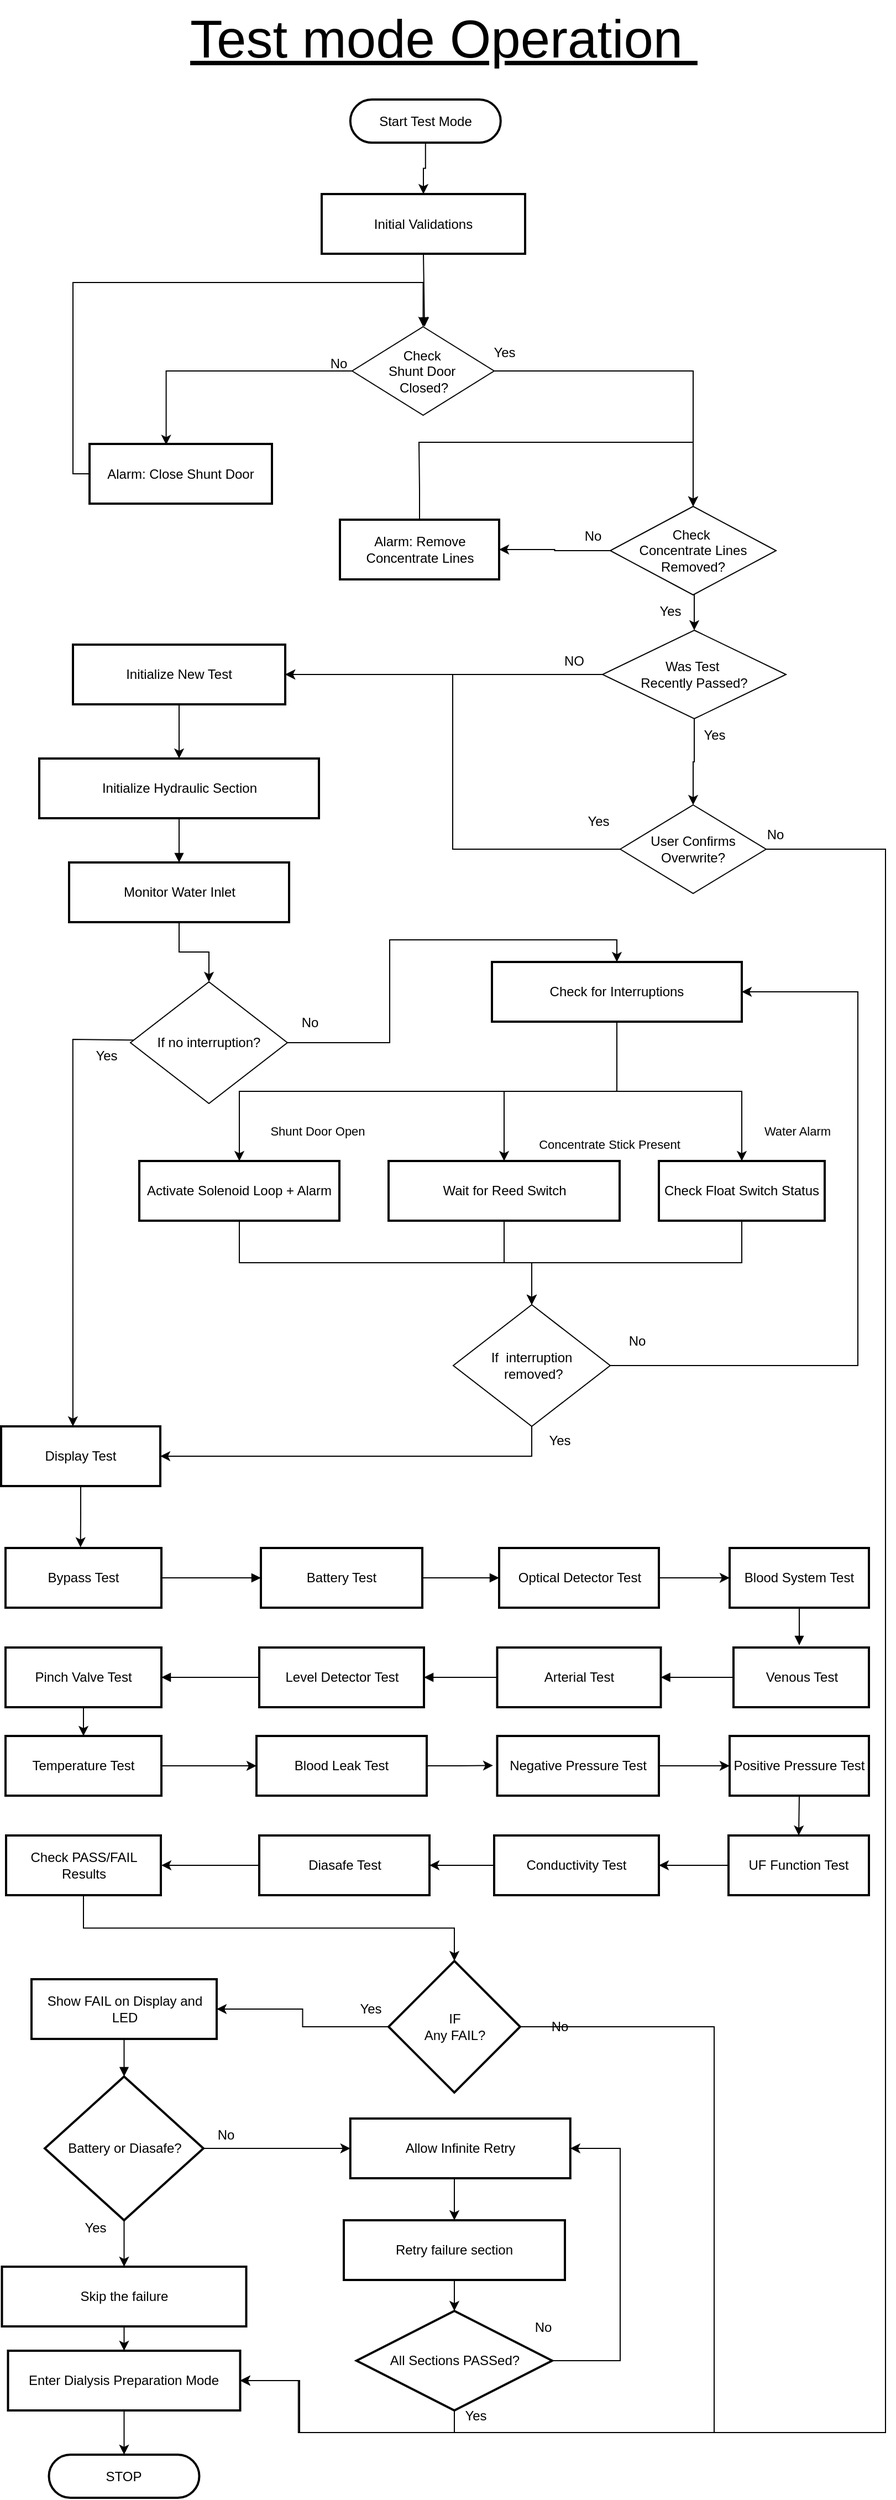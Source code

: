 <mxfile version="28.1.0">
  <diagram id="C5RBs43oDa-KdzZeNtuy" name="Page-1">
    <mxGraphModel dx="3700" dy="1187" grid="1" gridSize="10" guides="1" tooltips="1" connect="1" arrows="1" fold="1" page="1" pageScale="1" pageWidth="827" pageHeight="1169" math="0" shadow="0">
      <root>
        <mxCell id="WIyWlLk6GJQsqaUBKTNV-0" />
        <mxCell id="WIyWlLk6GJQsqaUBKTNV-1" parent="WIyWlLk6GJQsqaUBKTNV-0" />
        <mxCell id="Jzn48lCf-uYelpz_UCFh-187" style="edgeStyle=orthogonalEdgeStyle;rounded=0;orthogonalLoop=1;jettySize=auto;html=1;exitX=0.5;exitY=1;exitDx=0;exitDy=0;entryX=0.5;entryY=0;entryDx=0;entryDy=0;" edge="1" parent="WIyWlLk6GJQsqaUBKTNV-1" source="XrAWU-woMyLjjpwO-lfF-2" target="XrAWU-woMyLjjpwO-lfF-3">
          <mxGeometry relative="1" as="geometry" />
        </mxCell>
        <mxCell id="XrAWU-woMyLjjpwO-lfF-2" value="Start Test Mode" style="rounded=1;whiteSpace=wrap;arcSize=50;strokeWidth=2;" parent="WIyWlLk6GJQsqaUBKTNV-1" vertex="1">
          <mxGeometry x="329.89" y="90" width="136" height="39" as="geometry" />
        </mxCell>
        <mxCell id="XrAWU-woMyLjjpwO-lfF-3" value="Initial Validations" style="whiteSpace=wrap;strokeWidth=2;" parent="WIyWlLk6GJQsqaUBKTNV-1" vertex="1">
          <mxGeometry x="304" y="175.5" width="184" height="54" as="geometry" />
        </mxCell>
        <mxCell id="Jzn48lCf-uYelpz_UCFh-173" style="edgeStyle=orthogonalEdgeStyle;rounded=0;orthogonalLoop=1;jettySize=auto;html=1;exitX=0;exitY=0.5;exitDx=0;exitDy=0;entryX=0.5;entryY=0;entryDx=0;entryDy=0;" edge="1" parent="WIyWlLk6GJQsqaUBKTNV-1" source="XrAWU-woMyLjjpwO-lfF-5" target="Jzn48lCf-uYelpz_UCFh-170">
          <mxGeometry relative="1" as="geometry">
            <Array as="points">
              <mxPoint x="79" y="428.5" />
              <mxPoint x="79" y="255.5" />
              <mxPoint x="396" y="255.5" />
            </Array>
          </mxGeometry>
        </mxCell>
        <mxCell id="XrAWU-woMyLjjpwO-lfF-5" value="Alarm: Close Shunt Door" style="whiteSpace=wrap;strokeWidth=2;" parent="WIyWlLk6GJQsqaUBKTNV-1" vertex="1">
          <mxGeometry x="94" y="401.5" width="165" height="54" as="geometry" />
        </mxCell>
        <mxCell id="Jzn48lCf-uYelpz_UCFh-60" style="edgeStyle=orthogonalEdgeStyle;rounded=0;orthogonalLoop=1;jettySize=auto;html=1;exitX=0.5;exitY=1;exitDx=0;exitDy=0;entryX=0.5;entryY=0;entryDx=0;entryDy=0;" edge="1" parent="WIyWlLk6GJQsqaUBKTNV-1" source="Jzn48lCf-uYelpz_UCFh-61" target="Jzn48lCf-uYelpz_UCFh-64">
          <mxGeometry relative="1" as="geometry">
            <mxPoint x="605" y="584" as="sourcePoint" />
            <mxPoint x="606" y="660" as="targetPoint" />
          </mxGeometry>
        </mxCell>
        <mxCell id="Jzn48lCf-uYelpz_UCFh-176" style="edgeStyle=orthogonalEdgeStyle;rounded=0;orthogonalLoop=1;jettySize=auto;html=1;exitX=0.5;exitY=0;exitDx=0;exitDy=0;entryX=0.5;entryY=0;entryDx=0;entryDy=0;" edge="1" parent="WIyWlLk6GJQsqaUBKTNV-1" source="XrAWU-woMyLjjpwO-lfF-7" target="Jzn48lCf-uYelpz_UCFh-61">
          <mxGeometry relative="1" as="geometry">
            <Array as="points">
              <mxPoint x="393" y="443" />
              <mxPoint x="392" y="443" />
              <mxPoint x="392" y="400" />
              <mxPoint x="640" y="400" />
            </Array>
          </mxGeometry>
        </mxCell>
        <mxCell id="XrAWU-woMyLjjpwO-lfF-7" value="Alarm: Remove Concentrate Lines" style="whiteSpace=wrap;strokeWidth=2;" parent="WIyWlLk6GJQsqaUBKTNV-1" vertex="1">
          <mxGeometry x="320.5" y="470" width="144" height="54" as="geometry" />
        </mxCell>
        <mxCell id="Jzn48lCf-uYelpz_UCFh-72" style="edgeStyle=orthogonalEdgeStyle;rounded=0;orthogonalLoop=1;jettySize=auto;html=1;exitX=0.5;exitY=1;exitDx=0;exitDy=0;entryX=0.5;entryY=0;entryDx=0;entryDy=0;" edge="1" parent="WIyWlLk6GJQsqaUBKTNV-1" source="XrAWU-woMyLjjpwO-lfF-9" target="XrAWU-woMyLjjpwO-lfF-12">
          <mxGeometry relative="1" as="geometry" />
        </mxCell>
        <mxCell id="XrAWU-woMyLjjpwO-lfF-9" value="Initialize New Test" style="whiteSpace=wrap;strokeWidth=2;" parent="WIyWlLk6GJQsqaUBKTNV-1" vertex="1">
          <mxGeometry x="79" y="583" width="192" height="54" as="geometry" />
        </mxCell>
        <mxCell id="Jzn48lCf-uYelpz_UCFh-8" value="" style="edgeStyle=orthogonalEdgeStyle;rounded=0;orthogonalLoop=1;jettySize=auto;html=1;" edge="1" parent="WIyWlLk6GJQsqaUBKTNV-1" source="XrAWU-woMyLjjpwO-lfF-11" target="Jzn48lCf-uYelpz_UCFh-7">
          <mxGeometry relative="1" as="geometry" />
        </mxCell>
        <mxCell id="XrAWU-woMyLjjpwO-lfF-11" value="Enter Dialysis Preparation Mode" style="whiteSpace=wrap;strokeWidth=2;" parent="WIyWlLk6GJQsqaUBKTNV-1" vertex="1">
          <mxGeometry x="20.25" y="2126" width="210" height="54" as="geometry" />
        </mxCell>
        <mxCell id="XrAWU-woMyLjjpwO-lfF-12" value="Initialize Hydraulic Section" style="whiteSpace=wrap;strokeWidth=2;" parent="WIyWlLk6GJQsqaUBKTNV-1" vertex="1">
          <mxGeometry x="48.5" y="686" width="253" height="54" as="geometry" />
        </mxCell>
        <mxCell id="Jzn48lCf-uYelpz_UCFh-0" value="" style="edgeStyle=orthogonalEdgeStyle;rounded=0;orthogonalLoop=1;jettySize=auto;html=1;entryX=0.5;entryY=0;entryDx=0;entryDy=0;" edge="1" parent="WIyWlLk6GJQsqaUBKTNV-1" source="XrAWU-woMyLjjpwO-lfF-13" target="XrAWU-woMyLjjpwO-lfF-90">
          <mxGeometry relative="1" as="geometry" />
        </mxCell>
        <mxCell id="XrAWU-woMyLjjpwO-lfF-13" value="Monitor Water Inlet" style="whiteSpace=wrap;strokeWidth=2;" parent="WIyWlLk6GJQsqaUBKTNV-1" vertex="1">
          <mxGeometry x="75.5" y="780" width="199" height="54" as="geometry" />
        </mxCell>
        <mxCell id="Jzn48lCf-uYelpz_UCFh-77" style="edgeStyle=orthogonalEdgeStyle;rounded=0;orthogonalLoop=1;jettySize=auto;html=1;exitX=0.5;exitY=1;exitDx=0;exitDy=0;entryX=0.5;entryY=0;entryDx=0;entryDy=0;" edge="1" parent="WIyWlLk6GJQsqaUBKTNV-1" source="XrAWU-woMyLjjpwO-lfF-14" target="XrAWU-woMyLjjpwO-lfF-15">
          <mxGeometry relative="1" as="geometry" />
        </mxCell>
        <mxCell id="Jzn48lCf-uYelpz_UCFh-78" style="edgeStyle=orthogonalEdgeStyle;rounded=0;orthogonalLoop=1;jettySize=auto;html=1;exitX=0.5;exitY=1;exitDx=0;exitDy=0;entryX=0.5;entryY=0;entryDx=0;entryDy=0;" edge="1" parent="WIyWlLk6GJQsqaUBKTNV-1" source="XrAWU-woMyLjjpwO-lfF-14" target="XrAWU-woMyLjjpwO-lfF-16">
          <mxGeometry relative="1" as="geometry" />
        </mxCell>
        <mxCell id="Jzn48lCf-uYelpz_UCFh-79" style="edgeStyle=orthogonalEdgeStyle;rounded=0;orthogonalLoop=1;jettySize=auto;html=1;exitX=0.5;exitY=1;exitDx=0;exitDy=0;" edge="1" parent="WIyWlLk6GJQsqaUBKTNV-1" source="XrAWU-woMyLjjpwO-lfF-14" target="XrAWU-woMyLjjpwO-lfF-17">
          <mxGeometry relative="1" as="geometry" />
        </mxCell>
        <mxCell id="XrAWU-woMyLjjpwO-lfF-14" value="Check for Interruptions" style="whiteSpace=wrap;strokeWidth=2;" parent="WIyWlLk6GJQsqaUBKTNV-1" vertex="1">
          <mxGeometry x="458" y="870" width="226" height="54" as="geometry" />
        </mxCell>
        <mxCell id="Jzn48lCf-uYelpz_UCFh-163" style="edgeStyle=orthogonalEdgeStyle;rounded=0;orthogonalLoop=1;jettySize=auto;html=1;exitX=0.5;exitY=1;exitDx=0;exitDy=0;entryX=0.5;entryY=0;entryDx=0;entryDy=0;" edge="1" parent="WIyWlLk6GJQsqaUBKTNV-1" source="XrAWU-woMyLjjpwO-lfF-15" target="Jzn48lCf-uYelpz_UCFh-80">
          <mxGeometry relative="1" as="geometry" />
        </mxCell>
        <mxCell id="XrAWU-woMyLjjpwO-lfF-15" value="Activate Solenoid Loop + Alarm" style="whiteSpace=wrap;strokeWidth=2;" parent="WIyWlLk6GJQsqaUBKTNV-1" vertex="1">
          <mxGeometry x="139" y="1050" width="181" height="54" as="geometry" />
        </mxCell>
        <mxCell id="Jzn48lCf-uYelpz_UCFh-81" style="edgeStyle=orthogonalEdgeStyle;rounded=0;orthogonalLoop=1;jettySize=auto;html=1;exitX=0.5;exitY=1;exitDx=0;exitDy=0;entryX=0.5;entryY=0;entryDx=0;entryDy=0;" edge="1" parent="WIyWlLk6GJQsqaUBKTNV-1" source="XrAWU-woMyLjjpwO-lfF-16" target="Jzn48lCf-uYelpz_UCFh-80">
          <mxGeometry relative="1" as="geometry">
            <Array as="points">
              <mxPoint x="469" y="1142" />
              <mxPoint x="494" y="1142" />
            </Array>
          </mxGeometry>
        </mxCell>
        <mxCell id="XrAWU-woMyLjjpwO-lfF-16" value="Wait for Reed Switch" style="whiteSpace=wrap;strokeWidth=2;" parent="WIyWlLk6GJQsqaUBKTNV-1" vertex="1">
          <mxGeometry x="364.5" y="1050" width="209" height="54" as="geometry" />
        </mxCell>
        <mxCell id="Jzn48lCf-uYelpz_UCFh-164" style="edgeStyle=orthogonalEdgeStyle;rounded=0;orthogonalLoop=1;jettySize=auto;html=1;exitX=0.5;exitY=1;exitDx=0;exitDy=0;entryX=0.5;entryY=0;entryDx=0;entryDy=0;" edge="1" parent="WIyWlLk6GJQsqaUBKTNV-1" source="XrAWU-woMyLjjpwO-lfF-17" target="Jzn48lCf-uYelpz_UCFh-80">
          <mxGeometry relative="1" as="geometry" />
        </mxCell>
        <mxCell id="XrAWU-woMyLjjpwO-lfF-17" value="Check Float Switch Status" style="whiteSpace=wrap;strokeWidth=2;" parent="WIyWlLk6GJQsqaUBKTNV-1" vertex="1">
          <mxGeometry x="609" y="1050" width="150" height="54" as="geometry" />
        </mxCell>
        <mxCell id="Jzn48lCf-uYelpz_UCFh-86" style="edgeStyle=orthogonalEdgeStyle;rounded=0;orthogonalLoop=1;jettySize=auto;html=1;exitX=0.5;exitY=1;exitDx=0;exitDy=0;entryX=0.481;entryY=-0.012;entryDx=0;entryDy=0;entryPerimeter=0;" edge="1" parent="WIyWlLk6GJQsqaUBKTNV-1" source="XrAWU-woMyLjjpwO-lfF-19" target="XrAWU-woMyLjjpwO-lfF-20">
          <mxGeometry relative="1" as="geometry" />
        </mxCell>
        <mxCell id="XrAWU-woMyLjjpwO-lfF-19" value="Display Test" style="whiteSpace=wrap;strokeWidth=2;" parent="WIyWlLk6GJQsqaUBKTNV-1" vertex="1">
          <mxGeometry x="14" y="1290" width="144" height="54" as="geometry" />
        </mxCell>
        <mxCell id="XrAWU-woMyLjjpwO-lfF-20" value="Bypass Test" style="whiteSpace=wrap;strokeWidth=2;" parent="WIyWlLk6GJQsqaUBKTNV-1" vertex="1">
          <mxGeometry x="18" y="1400" width="141" height="54" as="geometry" />
        </mxCell>
        <mxCell id="XrAWU-woMyLjjpwO-lfF-21" value="Battery Test" style="whiteSpace=wrap;strokeWidth=2;" parent="WIyWlLk6GJQsqaUBKTNV-1" vertex="1">
          <mxGeometry x="249" y="1400" width="146" height="54" as="geometry" />
        </mxCell>
        <mxCell id="Jzn48lCf-uYelpz_UCFh-87" style="edgeStyle=orthogonalEdgeStyle;rounded=0;orthogonalLoop=1;jettySize=auto;html=1;exitX=1;exitY=0.5;exitDx=0;exitDy=0;entryX=0;entryY=0.5;entryDx=0;entryDy=0;" edge="1" parent="WIyWlLk6GJQsqaUBKTNV-1" source="XrAWU-woMyLjjpwO-lfF-22" target="XrAWU-woMyLjjpwO-lfF-23">
          <mxGeometry relative="1" as="geometry" />
        </mxCell>
        <mxCell id="XrAWU-woMyLjjpwO-lfF-22" value="Optical Detector Test" style="whiteSpace=wrap;strokeWidth=2;" parent="WIyWlLk6GJQsqaUBKTNV-1" vertex="1">
          <mxGeometry x="464.5" y="1400" width="144.5" height="54" as="geometry" />
        </mxCell>
        <mxCell id="XrAWU-woMyLjjpwO-lfF-23" value="Blood System Test" style="whiteSpace=wrap;strokeWidth=2;" parent="WIyWlLk6GJQsqaUBKTNV-1" vertex="1">
          <mxGeometry x="673" y="1400" width="126" height="54" as="geometry" />
        </mxCell>
        <mxCell id="XrAWU-woMyLjjpwO-lfF-24" value="Venous Test" style="whiteSpace=wrap;strokeWidth=2;" parent="WIyWlLk6GJQsqaUBKTNV-1" vertex="1">
          <mxGeometry x="676.5" y="1490" width="122.5" height="54" as="geometry" />
        </mxCell>
        <mxCell id="XrAWU-woMyLjjpwO-lfF-25" value="Arterial Test" style="whiteSpace=wrap;strokeWidth=2;" parent="WIyWlLk6GJQsqaUBKTNV-1" vertex="1">
          <mxGeometry x="462.75" y="1490" width="148" height="54" as="geometry" />
        </mxCell>
        <mxCell id="XrAWU-woMyLjjpwO-lfF-26" value="Level Detector Test" style="whiteSpace=wrap;strokeWidth=2;" parent="WIyWlLk6GJQsqaUBKTNV-1" vertex="1">
          <mxGeometry x="247.5" y="1490" width="149" height="54" as="geometry" />
        </mxCell>
        <mxCell id="Jzn48lCf-uYelpz_UCFh-136" style="edgeStyle=orthogonalEdgeStyle;rounded=0;orthogonalLoop=1;jettySize=auto;html=1;exitX=0.5;exitY=1;exitDx=0;exitDy=0;entryX=0.5;entryY=0;entryDx=0;entryDy=0;" edge="1" parent="WIyWlLk6GJQsqaUBKTNV-1" source="XrAWU-woMyLjjpwO-lfF-27" target="XrAWU-woMyLjjpwO-lfF-28">
          <mxGeometry relative="1" as="geometry" />
        </mxCell>
        <mxCell id="XrAWU-woMyLjjpwO-lfF-27" value="Pinch Valve Test" style="whiteSpace=wrap;strokeWidth=2;" parent="WIyWlLk6GJQsqaUBKTNV-1" vertex="1">
          <mxGeometry x="18" y="1490" width="141" height="54" as="geometry" />
        </mxCell>
        <mxCell id="Jzn48lCf-uYelpz_UCFh-135" style="edgeStyle=orthogonalEdgeStyle;rounded=0;orthogonalLoop=1;jettySize=auto;html=1;exitX=1;exitY=0.5;exitDx=0;exitDy=0;entryX=0;entryY=0.5;entryDx=0;entryDy=0;" edge="1" parent="WIyWlLk6GJQsqaUBKTNV-1" source="XrAWU-woMyLjjpwO-lfF-28" target="XrAWU-woMyLjjpwO-lfF-29">
          <mxGeometry relative="1" as="geometry" />
        </mxCell>
        <mxCell id="XrAWU-woMyLjjpwO-lfF-28" value="Temperature Test" style="whiteSpace=wrap;strokeWidth=2;" parent="WIyWlLk6GJQsqaUBKTNV-1" vertex="1">
          <mxGeometry x="18" y="1570" width="141" height="54" as="geometry" />
        </mxCell>
        <mxCell id="Jzn48lCf-uYelpz_UCFh-137" style="edgeStyle=orthogonalEdgeStyle;rounded=0;orthogonalLoop=1;jettySize=auto;html=1;exitX=1;exitY=0.5;exitDx=0;exitDy=0;" edge="1" parent="WIyWlLk6GJQsqaUBKTNV-1" source="XrAWU-woMyLjjpwO-lfF-29">
          <mxGeometry relative="1" as="geometry">
            <mxPoint x="459.0" y="1596.714" as="targetPoint" />
          </mxGeometry>
        </mxCell>
        <mxCell id="XrAWU-woMyLjjpwO-lfF-29" value="Blood Leak Test" style="whiteSpace=wrap;strokeWidth=2;" parent="WIyWlLk6GJQsqaUBKTNV-1" vertex="1">
          <mxGeometry x="245" y="1570" width="154" height="54" as="geometry" />
        </mxCell>
        <mxCell id="Jzn48lCf-uYelpz_UCFh-138" style="edgeStyle=orthogonalEdgeStyle;rounded=0;orthogonalLoop=1;jettySize=auto;html=1;exitX=1;exitY=0.5;exitDx=0;exitDy=0;entryX=0;entryY=0.5;entryDx=0;entryDy=0;" edge="1" parent="WIyWlLk6GJQsqaUBKTNV-1" source="XrAWU-woMyLjjpwO-lfF-30" target="XrAWU-woMyLjjpwO-lfF-31">
          <mxGeometry relative="1" as="geometry" />
        </mxCell>
        <mxCell id="XrAWU-woMyLjjpwO-lfF-30" value="Negative Pressure Test" style="whiteSpace=wrap;strokeWidth=2;" parent="WIyWlLk6GJQsqaUBKTNV-1" vertex="1">
          <mxGeometry x="462.75" y="1570" width="146.25" height="54" as="geometry" />
        </mxCell>
        <mxCell id="Jzn48lCf-uYelpz_UCFh-139" style="edgeStyle=orthogonalEdgeStyle;rounded=0;orthogonalLoop=1;jettySize=auto;html=1;exitX=0.5;exitY=1;exitDx=0;exitDy=0;entryX=0.5;entryY=0;entryDx=0;entryDy=0;" edge="1" parent="WIyWlLk6GJQsqaUBKTNV-1" source="XrAWU-woMyLjjpwO-lfF-31" target="XrAWU-woMyLjjpwO-lfF-32">
          <mxGeometry relative="1" as="geometry" />
        </mxCell>
        <mxCell id="XrAWU-woMyLjjpwO-lfF-31" value="Positive Pressure Test" style="whiteSpace=wrap;strokeWidth=2;" parent="WIyWlLk6GJQsqaUBKTNV-1" vertex="1">
          <mxGeometry x="673" y="1570" width="126" height="54" as="geometry" />
        </mxCell>
        <mxCell id="Jzn48lCf-uYelpz_UCFh-140" style="edgeStyle=orthogonalEdgeStyle;rounded=0;orthogonalLoop=1;jettySize=auto;html=1;exitX=0;exitY=0.5;exitDx=0;exitDy=0;entryX=1;entryY=0.5;entryDx=0;entryDy=0;" edge="1" parent="WIyWlLk6GJQsqaUBKTNV-1" source="XrAWU-woMyLjjpwO-lfF-32" target="XrAWU-woMyLjjpwO-lfF-33">
          <mxGeometry relative="1" as="geometry" />
        </mxCell>
        <mxCell id="XrAWU-woMyLjjpwO-lfF-32" value="UF Function Test" style="whiteSpace=wrap;strokeWidth=2;" parent="WIyWlLk6GJQsqaUBKTNV-1" vertex="1">
          <mxGeometry x="672" y="1660" width="127" height="54" as="geometry" />
        </mxCell>
        <mxCell id="Jzn48lCf-uYelpz_UCFh-141" style="edgeStyle=orthogonalEdgeStyle;rounded=0;orthogonalLoop=1;jettySize=auto;html=1;exitX=0;exitY=0.5;exitDx=0;exitDy=0;entryX=1;entryY=0.5;entryDx=0;entryDy=0;" edge="1" parent="WIyWlLk6GJQsqaUBKTNV-1" source="XrAWU-woMyLjjpwO-lfF-33" target="XrAWU-woMyLjjpwO-lfF-34">
          <mxGeometry relative="1" as="geometry" />
        </mxCell>
        <mxCell id="XrAWU-woMyLjjpwO-lfF-33" value="Conductivity Test" style="whiteSpace=wrap;strokeWidth=2;" parent="WIyWlLk6GJQsqaUBKTNV-1" vertex="1">
          <mxGeometry x="460" y="1660" width="149" height="54" as="geometry" />
        </mxCell>
        <mxCell id="Jzn48lCf-uYelpz_UCFh-142" style="edgeStyle=orthogonalEdgeStyle;rounded=0;orthogonalLoop=1;jettySize=auto;html=1;exitX=0;exitY=0.5;exitDx=0;exitDy=0;" edge="1" parent="WIyWlLk6GJQsqaUBKTNV-1" source="XrAWU-woMyLjjpwO-lfF-34">
          <mxGeometry relative="1" as="geometry">
            <mxPoint x="159" y="1686.943" as="targetPoint" />
          </mxGeometry>
        </mxCell>
        <mxCell id="XrAWU-woMyLjjpwO-lfF-34" value="Diasafe Test" style="whiteSpace=wrap;strokeWidth=2;" parent="WIyWlLk6GJQsqaUBKTNV-1" vertex="1">
          <mxGeometry x="247.5" y="1660" width="154" height="54" as="geometry" />
        </mxCell>
        <mxCell id="Jzn48lCf-uYelpz_UCFh-143" style="edgeStyle=orthogonalEdgeStyle;rounded=0;orthogonalLoop=1;jettySize=auto;html=1;exitX=0.5;exitY=1;exitDx=0;exitDy=0;entryX=0.5;entryY=0;entryDx=0;entryDy=0;" edge="1" parent="WIyWlLk6GJQsqaUBKTNV-1" source="XrAWU-woMyLjjpwO-lfF-35" target="XrAWU-woMyLjjpwO-lfF-36">
          <mxGeometry relative="1" as="geometry" />
        </mxCell>
        <mxCell id="XrAWU-woMyLjjpwO-lfF-35" value="Check PASS/FAIL Results" style="whiteSpace=wrap;strokeWidth=2;" parent="WIyWlLk6GJQsqaUBKTNV-1" vertex="1">
          <mxGeometry x="18.5" y="1660" width="140" height="54" as="geometry" />
        </mxCell>
        <mxCell id="Jzn48lCf-uYelpz_UCFh-148" style="edgeStyle=orthogonalEdgeStyle;rounded=0;orthogonalLoop=1;jettySize=auto;html=1;exitX=0;exitY=0.5;exitDx=0;exitDy=0;entryX=1;entryY=0.5;entryDx=0;entryDy=0;" edge="1" parent="WIyWlLk6GJQsqaUBKTNV-1" source="XrAWU-woMyLjjpwO-lfF-36" target="XrAWU-woMyLjjpwO-lfF-37">
          <mxGeometry relative="1" as="geometry" />
        </mxCell>
        <mxCell id="Jzn48lCf-uYelpz_UCFh-158" style="edgeStyle=orthogonalEdgeStyle;rounded=0;orthogonalLoop=1;jettySize=auto;html=1;exitX=1;exitY=0.5;exitDx=0;exitDy=0;entryX=1;entryY=0.5;entryDx=0;entryDy=0;" edge="1" parent="WIyWlLk6GJQsqaUBKTNV-1" source="XrAWU-woMyLjjpwO-lfF-36" target="XrAWU-woMyLjjpwO-lfF-11">
          <mxGeometry relative="1" as="geometry">
            <Array as="points">
              <mxPoint x="659" y="1833" />
              <mxPoint x="659" y="2200" />
              <mxPoint x="284" y="2200" />
              <mxPoint x="284" y="2153" />
            </Array>
          </mxGeometry>
        </mxCell>
        <mxCell id="XrAWU-woMyLjjpwO-lfF-36" value="IF&#xa;Any FAIL?" style="rhombus;strokeWidth=2;whiteSpace=wrap;" parent="WIyWlLk6GJQsqaUBKTNV-1" vertex="1">
          <mxGeometry x="364.5" y="1773.5" width="119" height="119" as="geometry" />
        </mxCell>
        <mxCell id="XrAWU-woMyLjjpwO-lfF-37" value="Show FAIL on Display and LED" style="whiteSpace=wrap;strokeWidth=2;" parent="WIyWlLk6GJQsqaUBKTNV-1" vertex="1">
          <mxGeometry x="41.5" y="1790" width="167.5" height="54" as="geometry" />
        </mxCell>
        <mxCell id="Jzn48lCf-uYelpz_UCFh-182" style="edgeStyle=orthogonalEdgeStyle;rounded=0;orthogonalLoop=1;jettySize=auto;html=1;exitX=1;exitY=0.5;exitDx=0;exitDy=0;entryX=0;entryY=0.5;entryDx=0;entryDy=0;" edge="1" parent="WIyWlLk6GJQsqaUBKTNV-1" source="XrAWU-woMyLjjpwO-lfF-38" target="XrAWU-woMyLjjpwO-lfF-40">
          <mxGeometry relative="1" as="geometry" />
        </mxCell>
        <mxCell id="Jzn48lCf-uYelpz_UCFh-184" style="edgeStyle=orthogonalEdgeStyle;rounded=0;orthogonalLoop=1;jettySize=auto;html=1;exitX=0.5;exitY=1;exitDx=0;exitDy=0;" edge="1" parent="WIyWlLk6GJQsqaUBKTNV-1" source="XrAWU-woMyLjjpwO-lfF-38" target="XrAWU-woMyLjjpwO-lfF-39">
          <mxGeometry relative="1" as="geometry" />
        </mxCell>
        <mxCell id="XrAWU-woMyLjjpwO-lfF-38" value="Battery or Diasafe?" style="rhombus;strokeWidth=2;whiteSpace=wrap;" parent="WIyWlLk6GJQsqaUBKTNV-1" vertex="1">
          <mxGeometry x="53.5" y="1878" width="143.5" height="130" as="geometry" />
        </mxCell>
        <mxCell id="Jzn48lCf-uYelpz_UCFh-154" style="edgeStyle=orthogonalEdgeStyle;rounded=0;orthogonalLoop=1;jettySize=auto;html=1;exitX=0.5;exitY=1;exitDx=0;exitDy=0;entryX=0.5;entryY=0;entryDx=0;entryDy=0;" edge="1" parent="WIyWlLk6GJQsqaUBKTNV-1" source="XrAWU-woMyLjjpwO-lfF-39" target="XrAWU-woMyLjjpwO-lfF-11">
          <mxGeometry relative="1" as="geometry" />
        </mxCell>
        <mxCell id="XrAWU-woMyLjjpwO-lfF-39" value="Skip the failure" style="whiteSpace=wrap;strokeWidth=2;" parent="WIyWlLk6GJQsqaUBKTNV-1" vertex="1">
          <mxGeometry x="14.75" y="2050" width="221" height="54" as="geometry" />
        </mxCell>
        <mxCell id="Jzn48lCf-uYelpz_UCFh-150" style="edgeStyle=orthogonalEdgeStyle;rounded=0;orthogonalLoop=1;jettySize=auto;html=1;exitX=0.5;exitY=1;exitDx=0;exitDy=0;entryX=0.5;entryY=0;entryDx=0;entryDy=0;" edge="1" parent="WIyWlLk6GJQsqaUBKTNV-1" source="XrAWU-woMyLjjpwO-lfF-40" target="XrAWU-woMyLjjpwO-lfF-41">
          <mxGeometry relative="1" as="geometry" />
        </mxCell>
        <mxCell id="XrAWU-woMyLjjpwO-lfF-40" value="Allow Infinite Retry" style="whiteSpace=wrap;strokeWidth=2;" parent="WIyWlLk6GJQsqaUBKTNV-1" vertex="1">
          <mxGeometry x="329.89" y="1916" width="199" height="54" as="geometry" />
        </mxCell>
        <mxCell id="Jzn48lCf-uYelpz_UCFh-151" style="edgeStyle=orthogonalEdgeStyle;rounded=0;orthogonalLoop=1;jettySize=auto;html=1;exitX=0.5;exitY=1;exitDx=0;exitDy=0;entryX=0.5;entryY=0;entryDx=0;entryDy=0;" edge="1" parent="WIyWlLk6GJQsqaUBKTNV-1" source="XrAWU-woMyLjjpwO-lfF-41" target="XrAWU-woMyLjjpwO-lfF-42">
          <mxGeometry relative="1" as="geometry" />
        </mxCell>
        <mxCell id="XrAWU-woMyLjjpwO-lfF-41" value="Retry failure section" style="whiteSpace=wrap;strokeWidth=2;" parent="WIyWlLk6GJQsqaUBKTNV-1" vertex="1">
          <mxGeometry x="324" y="2008" width="200" height="54" as="geometry" />
        </mxCell>
        <mxCell id="Jzn48lCf-uYelpz_UCFh-152" style="edgeStyle=orthogonalEdgeStyle;rounded=0;orthogonalLoop=1;jettySize=auto;html=1;exitX=1;exitY=0.5;exitDx=0;exitDy=0;entryX=1;entryY=0.5;entryDx=0;entryDy=0;" edge="1" parent="WIyWlLk6GJQsqaUBKTNV-1" source="XrAWU-woMyLjjpwO-lfF-42" target="XrAWU-woMyLjjpwO-lfF-40">
          <mxGeometry relative="1" as="geometry">
            <Array as="points">
              <mxPoint x="574" y="2135" />
              <mxPoint x="574" y="1943" />
            </Array>
          </mxGeometry>
        </mxCell>
        <mxCell id="Jzn48lCf-uYelpz_UCFh-155" style="edgeStyle=orthogonalEdgeStyle;rounded=0;orthogonalLoop=1;jettySize=auto;html=1;exitX=0.5;exitY=1;exitDx=0;exitDy=0;entryX=1;entryY=0.5;entryDx=0;entryDy=0;" edge="1" parent="WIyWlLk6GJQsqaUBKTNV-1" source="XrAWU-woMyLjjpwO-lfF-42" target="XrAWU-woMyLjjpwO-lfF-11">
          <mxGeometry relative="1" as="geometry" />
        </mxCell>
        <mxCell id="XrAWU-woMyLjjpwO-lfF-42" value="All Sections PASSed?" style="rhombus;strokeWidth=2;whiteSpace=wrap;" parent="WIyWlLk6GJQsqaUBKTNV-1" vertex="1">
          <mxGeometry x="335.5" y="2090" width="177" height="90" as="geometry" />
        </mxCell>
        <mxCell id="XrAWU-woMyLjjpwO-lfF-45" value="" style="curved=1;startArrow=none;endArrow=block;exitX=0.5;exitY=1;entryX=0.5;entryY=0;rounded=0;" parent="WIyWlLk6GJQsqaUBKTNV-1" source="XrAWU-woMyLjjpwO-lfF-3" edge="1">
          <mxGeometry relative="1" as="geometry">
            <Array as="points" />
            <mxPoint x="397.0" y="295.5" as="targetPoint" />
          </mxGeometry>
        </mxCell>
        <mxCell id="XrAWU-woMyLjjpwO-lfF-55" value="" style="curved=1;startArrow=none;endArrow=block;exitX=0.5;exitY=1;entryX=0.5;entryY=0;rounded=0;" parent="WIyWlLk6GJQsqaUBKTNV-1" source="XrAWU-woMyLjjpwO-lfF-12" target="XrAWU-woMyLjjpwO-lfF-13" edge="1">
          <mxGeometry relative="1" as="geometry">
            <Array as="points" />
          </mxGeometry>
        </mxCell>
        <mxCell id="XrAWU-woMyLjjpwO-lfF-63" value="" style="curved=1;startArrow=none;endArrow=block;exitX=1;exitY=0.5;entryX=0;entryY=0.5;rounded=0;exitDx=0;exitDy=0;entryDx=0;entryDy=0;" parent="WIyWlLk6GJQsqaUBKTNV-1" source="XrAWU-woMyLjjpwO-lfF-20" target="XrAWU-woMyLjjpwO-lfF-21" edge="1">
          <mxGeometry relative="1" as="geometry">
            <Array as="points" />
          </mxGeometry>
        </mxCell>
        <mxCell id="XrAWU-woMyLjjpwO-lfF-64" value="" style="curved=1;startArrow=none;endArrow=block;exitX=1;exitY=0.5;rounded=0;exitDx=0;exitDy=0;" parent="WIyWlLk6GJQsqaUBKTNV-1" source="XrAWU-woMyLjjpwO-lfF-21" target="XrAWU-woMyLjjpwO-lfF-22" edge="1">
          <mxGeometry relative="1" as="geometry">
            <Array as="points" />
          </mxGeometry>
        </mxCell>
        <mxCell id="XrAWU-woMyLjjpwO-lfF-66" value="" style="curved=1;startArrow=none;endArrow=block;exitX=0.5;exitY=1;rounded=0;exitDx=0;exitDy=0;" parent="WIyWlLk6GJQsqaUBKTNV-1" source="XrAWU-woMyLjjpwO-lfF-23" edge="1">
          <mxGeometry relative="1" as="geometry">
            <Array as="points" />
            <mxPoint x="736" y="1488" as="targetPoint" />
          </mxGeometry>
        </mxCell>
        <mxCell id="XrAWU-woMyLjjpwO-lfF-67" value="" style="curved=1;startArrow=none;endArrow=block;exitX=0;exitY=0.5;entryX=1;entryY=0.5;rounded=0;exitDx=0;exitDy=0;entryDx=0;entryDy=0;" parent="WIyWlLk6GJQsqaUBKTNV-1" source="XrAWU-woMyLjjpwO-lfF-24" target="XrAWU-woMyLjjpwO-lfF-25" edge="1">
          <mxGeometry relative="1" as="geometry">
            <Array as="points" />
          </mxGeometry>
        </mxCell>
        <mxCell id="XrAWU-woMyLjjpwO-lfF-68" value="" style="curved=1;startArrow=none;endArrow=block;exitX=0;exitY=0.5;entryX=1;entryY=0.5;rounded=0;exitDx=0;exitDy=0;entryDx=0;entryDy=0;" parent="WIyWlLk6GJQsqaUBKTNV-1" source="XrAWU-woMyLjjpwO-lfF-25" target="XrAWU-woMyLjjpwO-lfF-26" edge="1">
          <mxGeometry relative="1" as="geometry">
            <Array as="points" />
          </mxGeometry>
        </mxCell>
        <mxCell id="XrAWU-woMyLjjpwO-lfF-69" value="" style="curved=1;startArrow=none;endArrow=block;exitX=0;exitY=0.5;entryX=1;entryY=0.5;rounded=0;exitDx=0;exitDy=0;entryDx=0;entryDy=0;" parent="WIyWlLk6GJQsqaUBKTNV-1" source="XrAWU-woMyLjjpwO-lfF-26" target="XrAWU-woMyLjjpwO-lfF-27" edge="1">
          <mxGeometry relative="1" as="geometry">
            <Array as="points" />
          </mxGeometry>
        </mxCell>
        <mxCell id="XrAWU-woMyLjjpwO-lfF-80" value="" style="curved=1;startArrow=none;endArrow=block;exitX=0.5;exitY=1;entryX=0.5;entryY=0;rounded=0;" parent="WIyWlLk6GJQsqaUBKTNV-1" source="XrAWU-woMyLjjpwO-lfF-37" target="XrAWU-woMyLjjpwO-lfF-38" edge="1">
          <mxGeometry relative="1" as="geometry">
            <Array as="points" />
          </mxGeometry>
        </mxCell>
        <mxCell id="XrAWU-woMyLjjpwO-lfF-92" style="edgeStyle=orthogonalEdgeStyle;rounded=0;orthogonalLoop=1;jettySize=auto;html=1;exitX=1.045;exitY=0.027;exitDx=0;exitDy=0;entryX=0.451;entryY=0;entryDx=0;entryDy=0;entryPerimeter=0;exitPerimeter=0;" parent="WIyWlLk6GJQsqaUBKTNV-1" source="Jzn48lCf-uYelpz_UCFh-3" target="XrAWU-woMyLjjpwO-lfF-19" edge="1">
          <mxGeometry relative="1" as="geometry">
            <mxPoint x="142" y="924" as="sourcePoint" />
            <mxPoint x="84.896" y="1210.028" as="targetPoint" />
            <Array as="points">
              <mxPoint x="142" y="941" />
              <mxPoint x="80" y="940" />
            </Array>
          </mxGeometry>
        </mxCell>
        <mxCell id="Jzn48lCf-uYelpz_UCFh-2" style="edgeStyle=orthogonalEdgeStyle;rounded=0;orthogonalLoop=1;jettySize=auto;html=1;exitX=1;exitY=0.5;exitDx=0;exitDy=0;entryX=0.5;entryY=0;entryDx=0;entryDy=0;" edge="1" parent="WIyWlLk6GJQsqaUBKTNV-1" source="XrAWU-woMyLjjpwO-lfF-90" target="XrAWU-woMyLjjpwO-lfF-14">
          <mxGeometry relative="1" as="geometry" />
        </mxCell>
        <mxCell id="XrAWU-woMyLjjpwO-lfF-90" value="If no interruption?" style="rhombus;whiteSpace=wrap;html=1;" parent="WIyWlLk6GJQsqaUBKTNV-1" vertex="1">
          <mxGeometry x="131" y="888" width="142" height="110" as="geometry" />
        </mxCell>
        <mxCell id="XrAWU-woMyLjjpwO-lfF-91" style="edgeStyle=orthogonalEdgeStyle;rounded=0;orthogonalLoop=1;jettySize=auto;html=1;exitX=0.5;exitY=1;exitDx=0;exitDy=0;" parent="WIyWlLk6GJQsqaUBKTNV-1" source="XrAWU-woMyLjjpwO-lfF-90" target="XrAWU-woMyLjjpwO-lfF-90" edge="1">
          <mxGeometry relative="1" as="geometry" />
        </mxCell>
        <mxCell id="Jzn48lCf-uYelpz_UCFh-3" value="Yes" style="text;html=1;align=center;verticalAlign=middle;resizable=0;points=[];autosize=1;strokeColor=none;fillColor=none;" vertex="1" parent="WIyWlLk6GJQsqaUBKTNV-1">
          <mxGeometry x="89" y="940" width="40" height="30" as="geometry" />
        </mxCell>
        <mxCell id="Jzn48lCf-uYelpz_UCFh-4" value="No" style="text;html=1;align=center;verticalAlign=middle;resizable=0;points=[];autosize=1;strokeColor=none;fillColor=none;" vertex="1" parent="WIyWlLk6GJQsqaUBKTNV-1">
          <mxGeometry x="273" y="910" width="40" height="30" as="geometry" />
        </mxCell>
        <mxCell id="Jzn48lCf-uYelpz_UCFh-7" value="STOP" style="rounded=1;whiteSpace=wrap;arcSize=50;strokeWidth=2;" vertex="1" parent="WIyWlLk6GJQsqaUBKTNV-1">
          <mxGeometry x="57.25" y="2220" width="136" height="39" as="geometry" />
        </mxCell>
        <mxCell id="Jzn48lCf-uYelpz_UCFh-10" value="&lt;font style=&quot;font-size: 48px;&quot;&gt;&lt;u&gt;Test mode Operation&amp;nbsp;&lt;/u&gt;&lt;/font&gt;" style="text;html=1;align=center;verticalAlign=middle;resizable=0;points=[];autosize=1;strokeColor=none;fillColor=none;" vertex="1" parent="WIyWlLk6GJQsqaUBKTNV-1">
          <mxGeometry x="174" width="480" height="70" as="geometry" />
        </mxCell>
        <mxCell id="Jzn48lCf-uYelpz_UCFh-57" style="edgeStyle=orthogonalEdgeStyle;rounded=0;orthogonalLoop=1;jettySize=auto;html=1;exitX=0;exitY=0.5;exitDx=0;exitDy=0;entryX=0.42;entryY=0.014;entryDx=0;entryDy=0;entryPerimeter=0;" edge="1" parent="WIyWlLk6GJQsqaUBKTNV-1" source="Jzn48lCf-uYelpz_UCFh-170" target="XrAWU-woMyLjjpwO-lfF-5">
          <mxGeometry relative="1" as="geometry">
            <mxPoint x="275" y="322.5" as="sourcePoint" />
          </mxGeometry>
        </mxCell>
        <mxCell id="Jzn48lCf-uYelpz_UCFh-175" style="edgeStyle=orthogonalEdgeStyle;rounded=0;orthogonalLoop=1;jettySize=auto;html=1;exitX=0;exitY=0.5;exitDx=0;exitDy=0;entryX=1;entryY=0.5;entryDx=0;entryDy=0;" edge="1" parent="WIyWlLk6GJQsqaUBKTNV-1" source="Jzn48lCf-uYelpz_UCFh-61" target="XrAWU-woMyLjjpwO-lfF-7">
          <mxGeometry relative="1" as="geometry" />
        </mxCell>
        <mxCell id="Jzn48lCf-uYelpz_UCFh-61" value="Check&amp;nbsp;&lt;div&gt;Concentrate Lines Removed?&lt;/div&gt;" style="rhombus;whiteSpace=wrap;html=1;" vertex="1" parent="WIyWlLk6GJQsqaUBKTNV-1">
          <mxGeometry x="565" y="458" width="150" height="80" as="geometry" />
        </mxCell>
        <mxCell id="Jzn48lCf-uYelpz_UCFh-62" value="No" style="text;html=1;align=center;verticalAlign=middle;resizable=0;points=[];autosize=1;strokeColor=none;fillColor=none;" vertex="1" parent="WIyWlLk6GJQsqaUBKTNV-1">
          <mxGeometry x="528.89" y="470" width="40" height="30" as="geometry" />
        </mxCell>
        <mxCell id="Jzn48lCf-uYelpz_UCFh-63" value="Yes" style="text;html=1;align=center;verticalAlign=middle;resizable=0;points=[];autosize=1;strokeColor=none;fillColor=none;" vertex="1" parent="WIyWlLk6GJQsqaUBKTNV-1">
          <mxGeometry x="599" y="538" width="40" height="30" as="geometry" />
        </mxCell>
        <mxCell id="Jzn48lCf-uYelpz_UCFh-68" style="edgeStyle=orthogonalEdgeStyle;rounded=0;orthogonalLoop=1;jettySize=auto;html=1;exitX=0.5;exitY=1;exitDx=0;exitDy=0;entryX=0.5;entryY=0;entryDx=0;entryDy=0;" edge="1" parent="WIyWlLk6GJQsqaUBKTNV-1" source="Jzn48lCf-uYelpz_UCFh-64" target="Jzn48lCf-uYelpz_UCFh-67">
          <mxGeometry relative="1" as="geometry" />
        </mxCell>
        <mxCell id="Jzn48lCf-uYelpz_UCFh-167" style="edgeStyle=orthogonalEdgeStyle;rounded=0;orthogonalLoop=1;jettySize=auto;html=1;exitX=0;exitY=0.5;exitDx=0;exitDy=0;entryX=1;entryY=0.5;entryDx=0;entryDy=0;" edge="1" parent="WIyWlLk6GJQsqaUBKTNV-1" source="Jzn48lCf-uYelpz_UCFh-64" target="XrAWU-woMyLjjpwO-lfF-9">
          <mxGeometry relative="1" as="geometry" />
        </mxCell>
        <mxCell id="Jzn48lCf-uYelpz_UCFh-64" value="Was Test&amp;nbsp;&lt;div&gt;Recently Passed?&lt;/div&gt;" style="rhombus;whiteSpace=wrap;html=1;" vertex="1" parent="WIyWlLk6GJQsqaUBKTNV-1">
          <mxGeometry x="558" y="570" width="166" height="80" as="geometry" />
        </mxCell>
        <mxCell id="Jzn48lCf-uYelpz_UCFh-66" value="NO" style="text;html=1;align=center;verticalAlign=middle;resizable=0;points=[];autosize=1;strokeColor=none;fillColor=none;" vertex="1" parent="WIyWlLk6GJQsqaUBKTNV-1">
          <mxGeometry x="511.75" y="583" width="40" height="30" as="geometry" />
        </mxCell>
        <mxCell id="Jzn48lCf-uYelpz_UCFh-160" style="edgeStyle=orthogonalEdgeStyle;rounded=0;orthogonalLoop=1;jettySize=auto;html=1;exitX=1;exitY=0.5;exitDx=0;exitDy=0;entryX=1;entryY=0.5;entryDx=0;entryDy=0;" edge="1" parent="WIyWlLk6GJQsqaUBKTNV-1" source="Jzn48lCf-uYelpz_UCFh-67" target="XrAWU-woMyLjjpwO-lfF-11">
          <mxGeometry relative="1" as="geometry">
            <Array as="points">
              <mxPoint x="814" y="768" />
              <mxPoint x="814" y="2200" />
              <mxPoint x="284" y="2200" />
              <mxPoint x="284" y="2153" />
            </Array>
          </mxGeometry>
        </mxCell>
        <mxCell id="Jzn48lCf-uYelpz_UCFh-178" style="edgeStyle=orthogonalEdgeStyle;rounded=0;orthogonalLoop=1;jettySize=auto;html=1;exitX=0;exitY=0.5;exitDx=0;exitDy=0;entryX=1;entryY=0.5;entryDx=0;entryDy=0;" edge="1" parent="WIyWlLk6GJQsqaUBKTNV-1" source="Jzn48lCf-uYelpz_UCFh-67" target="XrAWU-woMyLjjpwO-lfF-9">
          <mxGeometry relative="1" as="geometry" />
        </mxCell>
        <mxCell id="Jzn48lCf-uYelpz_UCFh-67" value="User Confirms Overwrite?" style="rhombus;whiteSpace=wrap;html=1;" vertex="1" parent="WIyWlLk6GJQsqaUBKTNV-1">
          <mxGeometry x="574" y="728" width="132" height="80" as="geometry" />
        </mxCell>
        <mxCell id="Jzn48lCf-uYelpz_UCFh-71" value="Yes" style="text;html=1;align=center;verticalAlign=middle;resizable=0;points=[];autosize=1;strokeColor=none;fillColor=none;" vertex="1" parent="WIyWlLk6GJQsqaUBKTNV-1">
          <mxGeometry x="534" y="728" width="40" height="30" as="geometry" />
        </mxCell>
        <mxCell id="Jzn48lCf-uYelpz_UCFh-74" value="&lt;span style=&quot;font-size: 11px; background-color: rgb(255, 255, 255);&quot;&gt;Water Alarm&lt;/span&gt;" style="text;html=1;align=center;verticalAlign=middle;resizable=0;points=[];autosize=1;strokeColor=none;fillColor=none;" vertex="1" parent="WIyWlLk6GJQsqaUBKTNV-1">
          <mxGeometry x="694" y="1008" width="80" height="30" as="geometry" />
        </mxCell>
        <mxCell id="Jzn48lCf-uYelpz_UCFh-75" value="&lt;span style=&quot;font-size: 11px; background-color: rgb(255, 255, 255);&quot;&gt;Concentrate Stick Present&lt;/span&gt;" style="text;html=1;align=center;verticalAlign=middle;resizable=0;points=[];autosize=1;strokeColor=none;fillColor=none;" vertex="1" parent="WIyWlLk6GJQsqaUBKTNV-1">
          <mxGeometry x="489" y="1020" width="150" height="30" as="geometry" />
        </mxCell>
        <mxCell id="Jzn48lCf-uYelpz_UCFh-76" value="&lt;span style=&quot;font-size: 11px; background-color: rgb(255, 255, 255);&quot;&gt;Shunt Door Open&lt;/span&gt;" style="text;html=1;align=center;verticalAlign=middle;resizable=0;points=[];autosize=1;strokeColor=none;fillColor=none;" vertex="1" parent="WIyWlLk6GJQsqaUBKTNV-1">
          <mxGeometry x="245" y="1008" width="110" height="30" as="geometry" />
        </mxCell>
        <mxCell id="Jzn48lCf-uYelpz_UCFh-85" style="edgeStyle=orthogonalEdgeStyle;rounded=0;orthogonalLoop=1;jettySize=auto;html=1;exitX=0.5;exitY=1;exitDx=0;exitDy=0;entryX=1;entryY=0.5;entryDx=0;entryDy=0;" edge="1" parent="WIyWlLk6GJQsqaUBKTNV-1" source="Jzn48lCf-uYelpz_UCFh-80" target="XrAWU-woMyLjjpwO-lfF-19">
          <mxGeometry relative="1" as="geometry" />
        </mxCell>
        <mxCell id="Jzn48lCf-uYelpz_UCFh-165" style="edgeStyle=orthogonalEdgeStyle;rounded=0;orthogonalLoop=1;jettySize=auto;html=1;exitX=1;exitY=0.5;exitDx=0;exitDy=0;entryX=1;entryY=0.5;entryDx=0;entryDy=0;" edge="1" parent="WIyWlLk6GJQsqaUBKTNV-1" source="Jzn48lCf-uYelpz_UCFh-80" target="XrAWU-woMyLjjpwO-lfF-14">
          <mxGeometry relative="1" as="geometry">
            <Array as="points">
              <mxPoint x="789" y="1235" />
              <mxPoint x="789" y="897" />
            </Array>
          </mxGeometry>
        </mxCell>
        <mxCell id="Jzn48lCf-uYelpz_UCFh-80" value="If&amp;nbsp; interruption&lt;div&gt;&amp;nbsp;removed?&lt;/div&gt;" style="rhombus;whiteSpace=wrap;html=1;" vertex="1" parent="WIyWlLk6GJQsqaUBKTNV-1">
          <mxGeometry x="423" y="1180" width="142" height="110" as="geometry" />
        </mxCell>
        <mxCell id="Jzn48lCf-uYelpz_UCFh-145" value="Yes" style="text;html=1;align=center;verticalAlign=middle;resizable=0;points=[];autosize=1;strokeColor=none;fillColor=none;" vertex="1" parent="WIyWlLk6GJQsqaUBKTNV-1">
          <mxGeometry x="79" y="2000" width="40" height="30" as="geometry" />
        </mxCell>
        <mxCell id="Jzn48lCf-uYelpz_UCFh-147" value="No" style="text;html=1;align=center;verticalAlign=middle;resizable=0;points=[];autosize=1;strokeColor=none;fillColor=none;" vertex="1" parent="WIyWlLk6GJQsqaUBKTNV-1">
          <mxGeometry x="197" y="1916" width="40" height="30" as="geometry" />
        </mxCell>
        <mxCell id="Jzn48lCf-uYelpz_UCFh-149" value="Yes" style="text;html=1;align=center;verticalAlign=middle;resizable=0;points=[];autosize=1;strokeColor=none;fillColor=none;" vertex="1" parent="WIyWlLk6GJQsqaUBKTNV-1">
          <mxGeometry x="327.89" y="1802" width="40" height="30" as="geometry" />
        </mxCell>
        <mxCell id="Jzn48lCf-uYelpz_UCFh-153" value="No" style="text;html=1;align=center;verticalAlign=middle;resizable=0;points=[];autosize=1;strokeColor=none;fillColor=none;" vertex="1" parent="WIyWlLk6GJQsqaUBKTNV-1">
          <mxGeometry x="484" y="2090" width="40" height="30" as="geometry" />
        </mxCell>
        <mxCell id="Jzn48lCf-uYelpz_UCFh-157" value="Yes" style="text;html=1;align=center;verticalAlign=middle;resizable=0;points=[];autosize=1;strokeColor=none;fillColor=none;" vertex="1" parent="WIyWlLk6GJQsqaUBKTNV-1">
          <mxGeometry x="422.75" y="2170" width="40" height="30" as="geometry" />
        </mxCell>
        <mxCell id="Jzn48lCf-uYelpz_UCFh-159" value="No" style="text;html=1;align=center;verticalAlign=middle;resizable=0;points=[];autosize=1;strokeColor=none;fillColor=none;" vertex="1" parent="WIyWlLk6GJQsqaUBKTNV-1">
          <mxGeometry x="499" y="1818" width="40" height="30" as="geometry" />
        </mxCell>
        <mxCell id="Jzn48lCf-uYelpz_UCFh-161" value="No" style="text;html=1;align=center;verticalAlign=middle;resizable=0;points=[];autosize=1;strokeColor=none;fillColor=none;" vertex="1" parent="WIyWlLk6GJQsqaUBKTNV-1">
          <mxGeometry x="694" y="740" width="40" height="30" as="geometry" />
        </mxCell>
        <mxCell id="Jzn48lCf-uYelpz_UCFh-162" value="Yes" style="text;html=1;align=center;verticalAlign=middle;resizable=0;points=[];autosize=1;strokeColor=none;fillColor=none;" vertex="1" parent="WIyWlLk6GJQsqaUBKTNV-1">
          <mxGeometry x="499" y="1288" width="40" height="30" as="geometry" />
        </mxCell>
        <mxCell id="Jzn48lCf-uYelpz_UCFh-166" value="No" style="text;html=1;align=center;verticalAlign=middle;resizable=0;points=[];autosize=1;strokeColor=none;fillColor=none;" vertex="1" parent="WIyWlLk6GJQsqaUBKTNV-1">
          <mxGeometry x="569" y="1198" width="40" height="30" as="geometry" />
        </mxCell>
        <mxCell id="Jzn48lCf-uYelpz_UCFh-169" value="Yes" style="text;html=1;align=center;verticalAlign=middle;resizable=0;points=[];autosize=1;strokeColor=none;fillColor=none;" vertex="1" parent="WIyWlLk6GJQsqaUBKTNV-1">
          <mxGeometry x="639" y="650" width="40" height="30" as="geometry" />
        </mxCell>
        <mxCell id="Jzn48lCf-uYelpz_UCFh-177" style="edgeStyle=orthogonalEdgeStyle;rounded=0;orthogonalLoop=1;jettySize=auto;html=1;exitX=1;exitY=0.5;exitDx=0;exitDy=0;entryX=0.5;entryY=0;entryDx=0;entryDy=0;" edge="1" parent="WIyWlLk6GJQsqaUBKTNV-1" source="Jzn48lCf-uYelpz_UCFh-170" target="Jzn48lCf-uYelpz_UCFh-61">
          <mxGeometry relative="1" as="geometry">
            <Array as="points">
              <mxPoint x="640" y="335" />
            </Array>
          </mxGeometry>
        </mxCell>
        <mxCell id="Jzn48lCf-uYelpz_UCFh-170" value="Check&amp;nbsp;&lt;div&gt;Shunt Door&amp;nbsp;&lt;/div&gt;&lt;div&gt;Closed?&lt;/div&gt;" style="rhombus;whiteSpace=wrap;html=1;" vertex="1" parent="WIyWlLk6GJQsqaUBKTNV-1">
          <mxGeometry x="331.5" y="295.5" width="128.5" height="80" as="geometry" />
        </mxCell>
        <mxCell id="Jzn48lCf-uYelpz_UCFh-171" value="No" style="text;html=1;align=center;verticalAlign=middle;resizable=0;points=[];autosize=1;strokeColor=none;fillColor=none;" vertex="1" parent="WIyWlLk6GJQsqaUBKTNV-1">
          <mxGeometry x="299" y="313.5" width="40" height="30" as="geometry" />
        </mxCell>
        <mxCell id="Jzn48lCf-uYelpz_UCFh-172" value="Yes" style="text;html=1;align=center;verticalAlign=middle;resizable=0;points=[];autosize=1;strokeColor=none;fillColor=none;" vertex="1" parent="WIyWlLk6GJQsqaUBKTNV-1">
          <mxGeometry x="449" y="303.5" width="40" height="30" as="geometry" />
        </mxCell>
        <mxCell id="Jzn48lCf-uYelpz_UCFh-174" style="edgeStyle=orthogonalEdgeStyle;rounded=0;orthogonalLoop=1;jettySize=auto;html=1;exitX=0.5;exitY=1;exitDx=0;exitDy=0;" edge="1" parent="WIyWlLk6GJQsqaUBKTNV-1" source="XrAWU-woMyLjjpwO-lfF-5" target="XrAWU-woMyLjjpwO-lfF-5">
          <mxGeometry relative="1" as="geometry" />
        </mxCell>
        <mxCell id="Jzn48lCf-uYelpz_UCFh-180" style="edgeStyle=orthogonalEdgeStyle;rounded=0;orthogonalLoop=1;jettySize=auto;html=1;exitX=0.5;exitY=1;exitDx=0;exitDy=0;" edge="1" parent="WIyWlLk6GJQsqaUBKTNV-1" source="XrAWU-woMyLjjpwO-lfF-12" target="XrAWU-woMyLjjpwO-lfF-12">
          <mxGeometry relative="1" as="geometry" />
        </mxCell>
      </root>
    </mxGraphModel>
  </diagram>
</mxfile>
